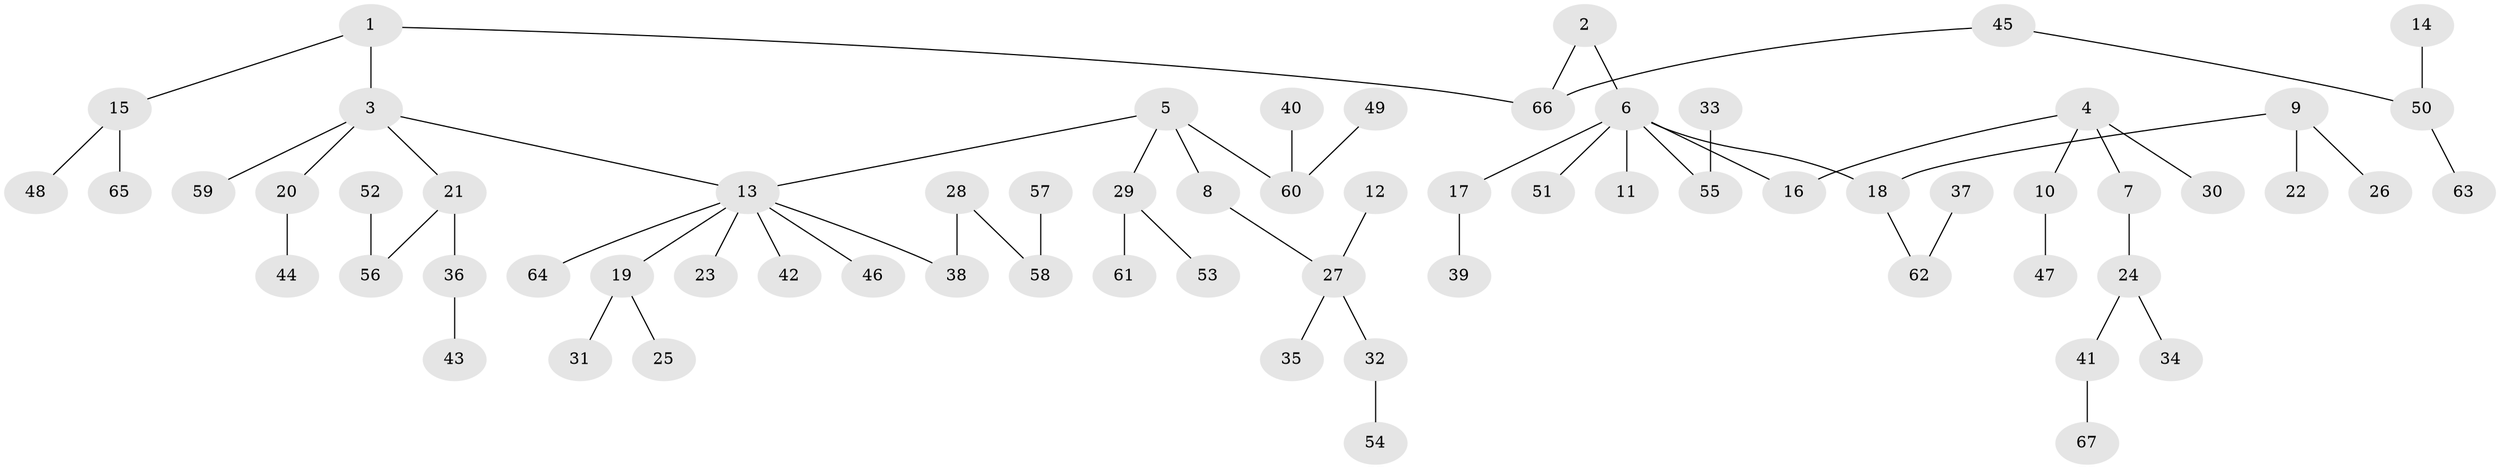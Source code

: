 // original degree distribution, {3: 0.13513513513513514, 4: 0.08108108108108109, 1: 0.4864864864864865, 8: 0.009009009009009009, 5: 0.018018018018018018, 2: 0.26126126126126126, 9: 0.009009009009009009}
// Generated by graph-tools (version 1.1) at 2025/37/03/04/25 23:37:18]
// undirected, 67 vertices, 66 edges
graph export_dot {
  node [color=gray90,style=filled];
  1;
  2;
  3;
  4;
  5;
  6;
  7;
  8;
  9;
  10;
  11;
  12;
  13;
  14;
  15;
  16;
  17;
  18;
  19;
  20;
  21;
  22;
  23;
  24;
  25;
  26;
  27;
  28;
  29;
  30;
  31;
  32;
  33;
  34;
  35;
  36;
  37;
  38;
  39;
  40;
  41;
  42;
  43;
  44;
  45;
  46;
  47;
  48;
  49;
  50;
  51;
  52;
  53;
  54;
  55;
  56;
  57;
  58;
  59;
  60;
  61;
  62;
  63;
  64;
  65;
  66;
  67;
  1 -- 3 [weight=1.0];
  1 -- 15 [weight=1.0];
  1 -- 66 [weight=1.0];
  2 -- 6 [weight=1.0];
  2 -- 66 [weight=1.0];
  3 -- 13 [weight=1.0];
  3 -- 20 [weight=1.0];
  3 -- 21 [weight=1.0];
  3 -- 59 [weight=1.0];
  4 -- 7 [weight=1.0];
  4 -- 10 [weight=1.0];
  4 -- 16 [weight=1.0];
  4 -- 30 [weight=1.0];
  5 -- 8 [weight=1.0];
  5 -- 13 [weight=1.0];
  5 -- 29 [weight=1.0];
  5 -- 60 [weight=1.0];
  6 -- 11 [weight=1.0];
  6 -- 16 [weight=1.0];
  6 -- 17 [weight=1.0];
  6 -- 18 [weight=1.0];
  6 -- 51 [weight=1.0];
  6 -- 55 [weight=1.0];
  7 -- 24 [weight=1.0];
  8 -- 27 [weight=1.0];
  9 -- 18 [weight=1.0];
  9 -- 22 [weight=1.0];
  9 -- 26 [weight=1.0];
  10 -- 47 [weight=1.0];
  12 -- 27 [weight=1.0];
  13 -- 19 [weight=1.0];
  13 -- 23 [weight=1.0];
  13 -- 38 [weight=1.0];
  13 -- 42 [weight=1.0];
  13 -- 46 [weight=1.0];
  13 -- 64 [weight=1.0];
  14 -- 50 [weight=1.0];
  15 -- 48 [weight=1.0];
  15 -- 65 [weight=1.0];
  17 -- 39 [weight=1.0];
  18 -- 62 [weight=1.0];
  19 -- 25 [weight=1.0];
  19 -- 31 [weight=1.0];
  20 -- 44 [weight=1.0];
  21 -- 36 [weight=1.0];
  21 -- 56 [weight=1.0];
  24 -- 34 [weight=1.0];
  24 -- 41 [weight=1.0];
  27 -- 32 [weight=1.0];
  27 -- 35 [weight=1.0];
  28 -- 38 [weight=1.0];
  28 -- 58 [weight=1.0];
  29 -- 53 [weight=1.0];
  29 -- 61 [weight=1.0];
  32 -- 54 [weight=1.0];
  33 -- 55 [weight=1.0];
  36 -- 43 [weight=1.0];
  37 -- 62 [weight=1.0];
  40 -- 60 [weight=1.0];
  41 -- 67 [weight=1.0];
  45 -- 50 [weight=1.0];
  45 -- 66 [weight=1.0];
  49 -- 60 [weight=1.0];
  50 -- 63 [weight=1.0];
  52 -- 56 [weight=1.0];
  57 -- 58 [weight=1.0];
}
